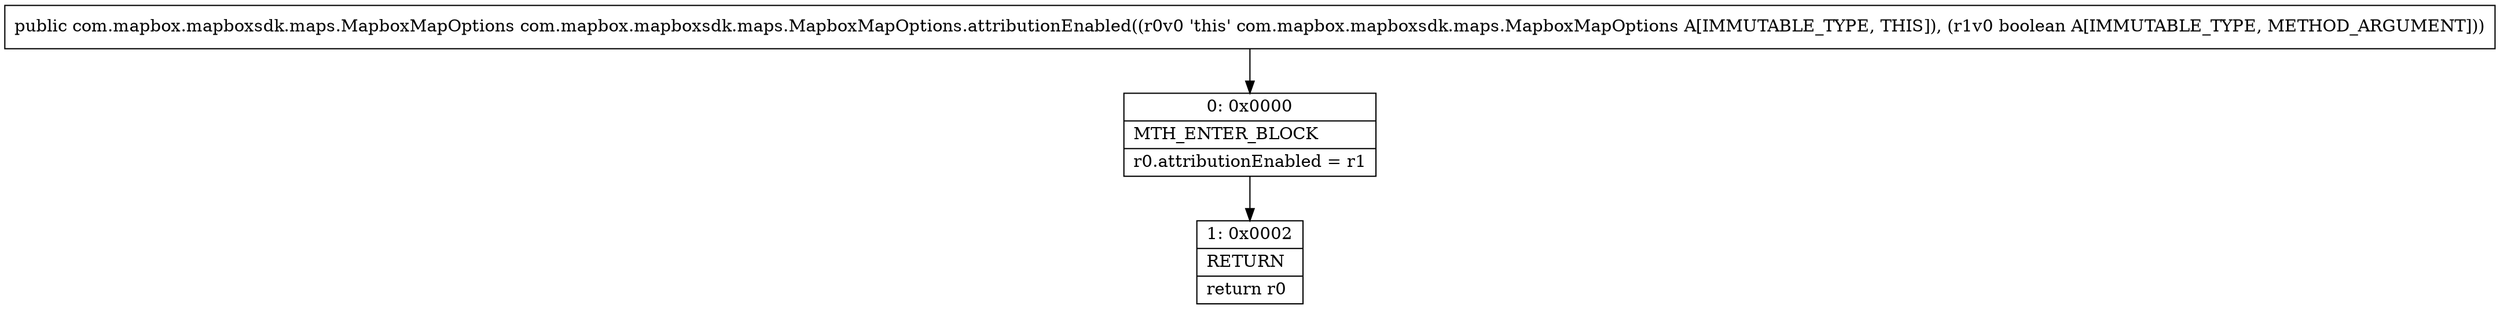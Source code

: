digraph "CFG forcom.mapbox.mapboxsdk.maps.MapboxMapOptions.attributionEnabled(Z)Lcom\/mapbox\/mapboxsdk\/maps\/MapboxMapOptions;" {
Node_0 [shape=record,label="{0\:\ 0x0000|MTH_ENTER_BLOCK\l|r0.attributionEnabled = r1\l}"];
Node_1 [shape=record,label="{1\:\ 0x0002|RETURN\l|return r0\l}"];
MethodNode[shape=record,label="{public com.mapbox.mapboxsdk.maps.MapboxMapOptions com.mapbox.mapboxsdk.maps.MapboxMapOptions.attributionEnabled((r0v0 'this' com.mapbox.mapboxsdk.maps.MapboxMapOptions A[IMMUTABLE_TYPE, THIS]), (r1v0 boolean A[IMMUTABLE_TYPE, METHOD_ARGUMENT])) }"];
MethodNode -> Node_0;
Node_0 -> Node_1;
}

